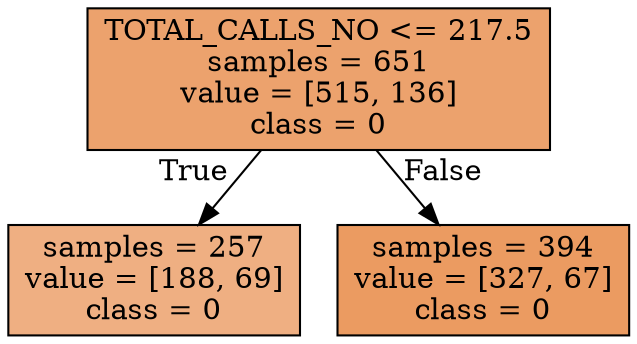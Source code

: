 digraph Tree {
node [shape=box, style="filled", color="black"] ;
0 [label="TOTAL_CALLS_NO <= 217.5\nsamples = 651\nvalue = [515, 136]\nclass = 0", fillcolor="#e58139bc"] ;
1 [label="samples = 257\nvalue = [188, 69]\nclass = 0", fillcolor="#e58139a1"] ;
0 -> 1 [labeldistance=2.5, labelangle=45, headlabel="True"] ;
2 [label="samples = 394\nvalue = [327, 67]\nclass = 0", fillcolor="#e58139cb"] ;
0 -> 2 [labeldistance=2.5, labelangle=-45, headlabel="False"] ;
}